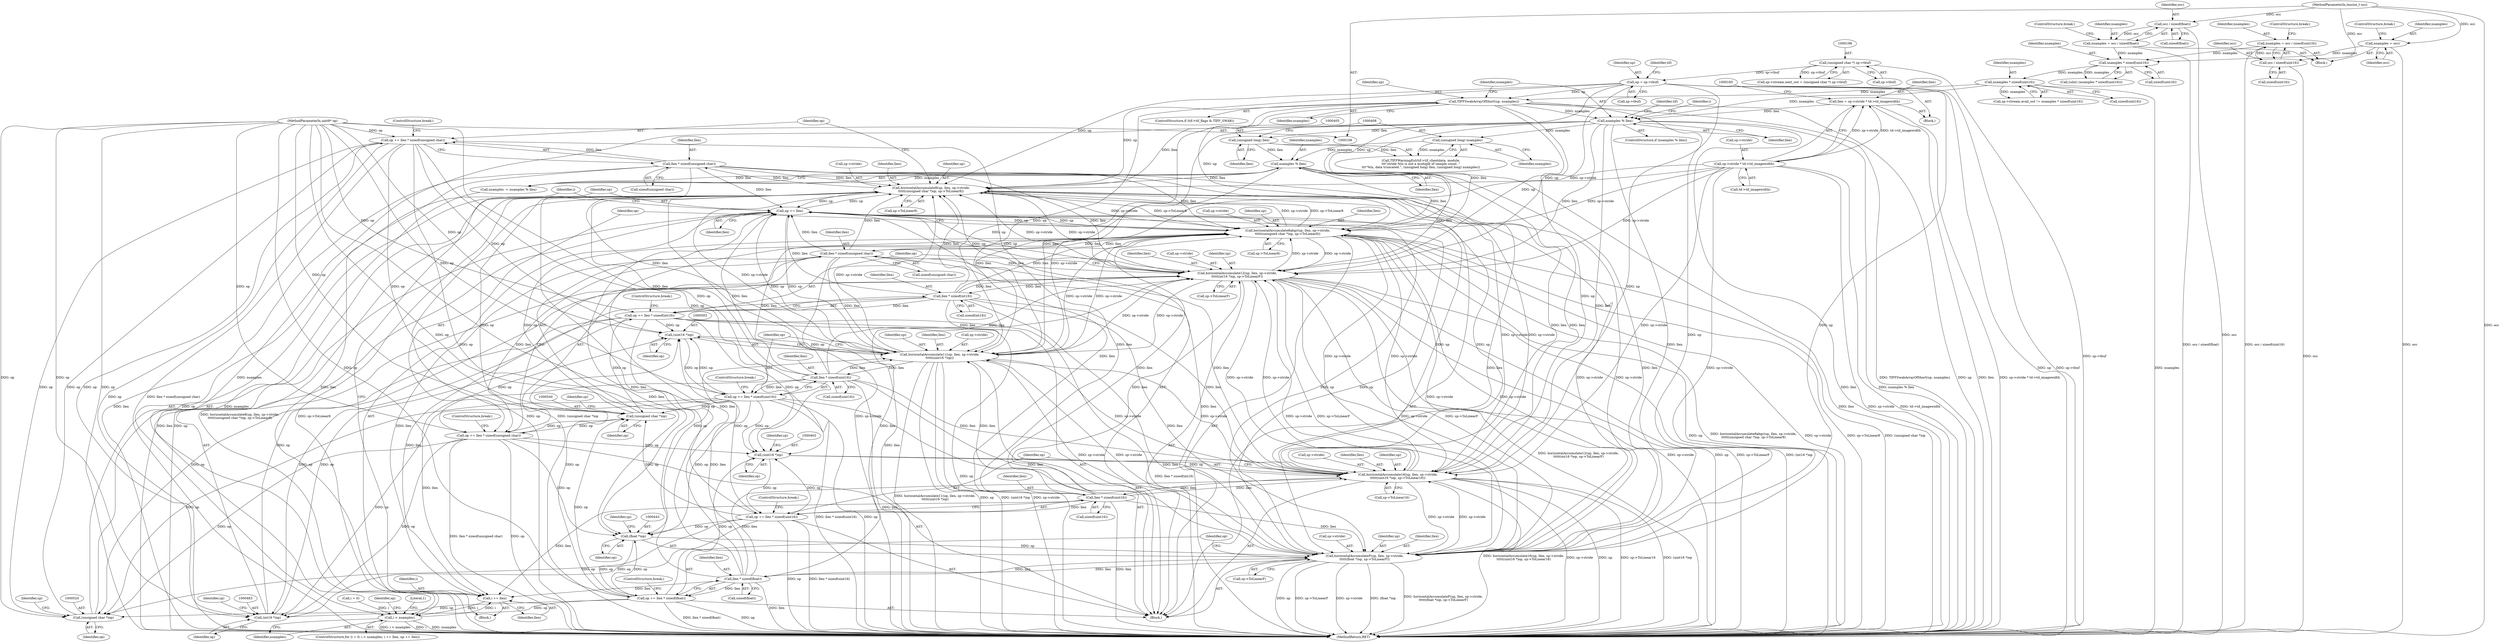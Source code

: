 digraph "0_libtiff_391e77fcd217e78b2c51342ac3ddb7100ecacdd2@API" {
"1000525" [label="(Call,op += llen * sizeof(unsigned char))"];
"1000527" [label="(Call,llen * sizeof(unsigned char))"];
"1000513" [label="(Call,horizontalAccumulate8(up, llen, sp->stride,\n\t\t\t\t\t(unsigned char *)op, sp->ToLinear8))"];
"1000426" [label="(Call,up += llen)"];
"1000547" [label="(Call,llen * sizeof(unsigned char))"];
"1000533" [label="(Call,horizontalAccumulate8abgr(up, llen, sp->stride,\n\t\t\t\t\t(unsigned char *)op, sp->ToLinear8))"];
"1000379" [label="(Call,up = sp->tbuf)"];
"1000197" [label="(Call,(unsigned char *) sp->tbuf)"];
"1000390" [label="(Call,TIFFSwabArrayOfShort(up, nsamples))"];
"1000230" [label="(Call,nsamples * sizeof(uint16))"];
"1000219" [label="(Call,nsamples * sizeof(uint16))"];
"1000150" [label="(Call,nsamples = occ / sizeof(uint16))"];
"1000152" [label="(Call,occ / sizeof(uint16))"];
"1000111" [label="(MethodParameterIn,tmsize_t occ)"];
"1000159" [label="(Call,nsamples = occ)"];
"1000140" [label="(Call,nsamples = occ / sizeof(float))"];
"1000142" [label="(Call,occ / sizeof(float))"];
"1000412" [label="(Call,nsamples % llen)"];
"1000407" [label="(Call,(unsigned long) nsamples)"];
"1000394" [label="(Call,nsamples % llen)"];
"1000175" [label="(Call,llen = sp->stride * td->td_imagewidth)"];
"1000177" [label="(Call,sp->stride * td->td_imagewidth)"];
"1000404" [label="(Call,(unsigned long) llen)"];
"1000490" [label="(Call,llen * sizeof(int16))"];
"1000476" [label="(Call,horizontalAccumulate12(up, llen, sp->stride,\n\t\t\t\t\t(int16 *)op, sp->ToLinearF))"];
"1000450" [label="(Call,llen * sizeof(float))"];
"1000436" [label="(Call,horizontalAccumulateF(up, llen, sp->stride,\n\t\t\t\t\t(float *)op, sp->ToLinearF))"];
"1000470" [label="(Call,llen * sizeof(uint16))"];
"1000456" [label="(Call,horizontalAccumulate16(up, llen, sp->stride,\n\t\t\t\t\t(uint16 *)op, sp->ToLinear16))"];
"1000507" [label="(Call,llen * sizeof(uint16))"];
"1000496" [label="(Call,horizontalAccumulate11(up, llen, sp->stride,\n\t\t\t\t\t(uint16 *)op))"];
"1000502" [label="(Call,(uint16 *)op)"];
"1000545" [label="(Call,op += llen * sizeof(unsigned char))"];
"1000539" [label="(Call,(unsigned char *)op)"];
"1000525" [label="(Call,op += llen * sizeof(unsigned char))"];
"1000519" [label="(Call,(unsigned char *)op)"];
"1000505" [label="(Call,op += llen * sizeof(uint16))"];
"1000110" [label="(MethodParameterIn,uint8* op)"];
"1000488" [label="(Call,op += llen * sizeof(int16))"];
"1000482" [label="(Call,(int16 *)op)"];
"1000448" [label="(Call,op += llen * sizeof(float))"];
"1000442" [label="(Call,(float *)op)"];
"1000468" [label="(Call,op += llen * sizeof(uint16))"];
"1000462" [label="(Call,(uint16 *)op)"];
"1000423" [label="(Call,i += llen)"];
"1000419" [label="(Call,i < nsamples)"];
"1000393" [label="(ControlStructure,if (nsamples % llen))"];
"1000161" [label="(Identifier,occ)"];
"1000528" [label="(Identifier,llen)"];
"1000478" [label="(Identifier,llen)"];
"1000546" [label="(Identifier,op)"];
"1000469" [label="(Identifier,op)"];
"1000504" [label="(Identifier,op)"];
"1000191" [label="(Call,sp->stream.next_out = (unsigned char *) sp->tbuf)"];
"1000217" [label="(Call,(uInt) (nsamples * sizeof(uint16)))"];
"1000398" [label="(Call,TIFFWarningExt(tif->tif_clientdata, module,\n\t\t\t\"stride %lu is not a multiple of sample count, \"\n\t\t\t\"%lu, data truncated.\", (unsigned long) llen, (unsigned long) nsamples))"];
"1000153" [label="(Identifier,occ)"];
"1000444" [label="(Identifier,op)"];
"1000436" [label="(Call,horizontalAccumulateF(up, llen, sp->stride,\n\t\t\t\t\t(float *)op, sp->ToLinearF))"];
"1000533" [label="(Call,horizontalAccumulate8abgr(up, llen, sp->stride,\n\t\t\t\t\t(unsigned char *)op, sp->ToLinear8))"];
"1000514" [label="(Identifier,up)"];
"1000409" [label="(Identifier,nsamples)"];
"1000519" [label="(Call,(unsigned char *)op)"];
"1000176" [label="(Identifier,llen)"];
"1000146" [label="(ControlStructure,break;)"];
"1000384" [label="(ControlStructure,if (tif->tif_flags & TIFF_SWAB))"];
"1000150" [label="(Call,nsamples = occ / sizeof(uint16))"];
"1000144" [label="(Call,sizeof(float))"];
"1000419" [label="(Call,i < nsamples)"];
"1000154" [label="(Call,sizeof(uint16))"];
"1000536" [label="(Call,sp->stride)"];
"1000181" [label="(Call,td->td_imagewidth)"];
"1000387" [label="(Identifier,tif)"];
"1000151" [label="(Identifier,nsamples)"];
"1000523" [label="(Identifier,sp)"];
"1000507" [label="(Call,llen * sizeof(uint16))"];
"1000428" [label="(Identifier,llen)"];
"1000420" [label="(Identifier,i)"];
"1000511" [label="(ControlStructure,break;)"];
"1000445" [label="(Call,sp->ToLinearF)"];
"1000527" [label="(Call,llen * sizeof(unsigned char))"];
"1000451" [label="(Identifier,llen)"];
"1000497" [label="(Identifier,up)"];
"1000479" [label="(Call,sp->stride)"];
"1000424" [label="(Identifier,i)"];
"1000542" [label="(Call,sp->ToLinear8)"];
"1000491" [label="(Identifier,llen)"];
"1000380" [label="(Identifier,up)"];
"1000406" [label="(Identifier,llen)"];
"1000551" [label="(ControlStructure,break;)"];
"1000521" [label="(Identifier,op)"];
"1000543" [label="(Identifier,sp)"];
"1000485" [label="(Call,sp->ToLinearF)"];
"1000381" [label="(Call,sp->tbuf)"];
"1000426" [label="(Call,up += llen)"];
"1000448" [label="(Call,op += llen * sizeof(float))"];
"1000159" [label="(Call,nsamples = occ)"];
"1000498" [label="(Identifier,llen)"];
"1000141" [label="(Identifier,nsamples)"];
"1000400" [label="(Identifier,tif)"];
"1000417" [label="(Identifier,i)"];
"1000414" [label="(Identifier,llen)"];
"1000219" [label="(Call,nsamples * sizeof(uint16))"];
"1000156" [label="(ControlStructure,break;)"];
"1000177" [label="(Call,sp->stride * td->td_imagewidth)"];
"1000427" [label="(Identifier,up)"];
"1000224" [label="(Call,sp->stream.avail_out != nsamples * sizeof(uint16))"];
"1000486" [label="(Identifier,sp)"];
"1000456" [label="(Call,horizontalAccumulate16(up, llen, sp->stride,\n\t\t\t\t\t(uint16 *)op, sp->ToLinear16))"];
"1000404" [label="(Call,(unsigned long) llen)"];
"1000422" [label="(Block,)"];
"1000407" [label="(Call,(unsigned long) nsamples)"];
"1000522" [label="(Call,sp->ToLinear8)"];
"1000395" [label="(Identifier,nsamples)"];
"1000421" [label="(Identifier,nsamples)"];
"1000565" [label="(Literal,1)"];
"1000477" [label="(Identifier,up)"];
"1000415" [label="(ControlStructure,for (i = 0; i < nsamples; i += llen, up += llen))"];
"1000423" [label="(Call,i += llen)"];
"1000199" [label="(Call,sp->tbuf)"];
"1000541" [label="(Identifier,op)"];
"1000396" [label="(Identifier,llen)"];
"1000459" [label="(Call,sp->stride)"];
"1000548" [label="(Identifier,llen)"];
"1000545" [label="(Call,op += llen * sizeof(unsigned char))"];
"1000531" [label="(ControlStructure,break;)"];
"1000416" [label="(Call,i = 0)"];
"1000476" [label="(Call,horizontalAccumulate12(up, llen, sp->stride,\n\t\t\t\t\t(int16 *)op, sp->ToLinearF))"];
"1000499" [label="(Call,sp->stride)"];
"1000425" [label="(Identifier,llen)"];
"1000230" [label="(Call,nsamples * sizeof(uint16))"];
"1000392" [label="(Identifier,nsamples)"];
"1000175" [label="(Call,llen = sp->stride * td->td_imagewidth)"];
"1000492" [label="(Call,sizeof(int16))"];
"1000439" [label="(Call,sp->stride)"];
"1000539" [label="(Call,(unsigned char *)op)"];
"1000442" [label="(Call,(float *)op)"];
"1000160" [label="(Identifier,nsamples)"];
"1000496" [label="(Call,horizontalAccumulate11(up, llen, sp->stride,\n\t\t\t\t\t(uint16 *)op))"];
"1000488" [label="(Call,op += llen * sizeof(int16))"];
"1000534" [label="(Identifier,up)"];
"1000468" [label="(Call,op += llen * sizeof(uint16))"];
"1000412" [label="(Call,nsamples % llen)"];
"1000490" [label="(Call,llen * sizeof(int16))"];
"1000513" [label="(Call,horizontalAccumulate8(up, llen, sp->stride,\n\t\t\t\t\t(unsigned char *)op, sp->ToLinear8))"];
"1000434" [label="(Block,)"];
"1000410" [label="(Call,nsamples -= nsamples % llen)"];
"1000221" [label="(Call,sizeof(uint16))"];
"1000454" [label="(ControlStructure,break;)"];
"1000110" [label="(MethodParameterIn,uint8* op)"];
"1000162" [label="(ControlStructure,break;)"];
"1000437" [label="(Identifier,up)"];
"1000113" [label="(Block,)"];
"1000231" [label="(Identifier,nsamples)"];
"1000142" [label="(Call,occ / sizeof(float))"];
"1000508" [label="(Identifier,llen)"];
"1000484" [label="(Identifier,op)"];
"1000482" [label="(Call,(int16 *)op)"];
"1000450" [label="(Call,llen * sizeof(float))"];
"1000143" [label="(Identifier,occ)"];
"1000458" [label="(Identifier,llen)"];
"1000391" [label="(Identifier,up)"];
"1000526" [label="(Identifier,op)"];
"1000566" [label="(MethodReturn,RET)"];
"1000471" [label="(Identifier,llen)"];
"1000547" [label="(Call,llen * sizeof(unsigned char))"];
"1000232" [label="(Call,sizeof(uint16))"];
"1000489" [label="(Identifier,op)"];
"1000438" [label="(Identifier,llen)"];
"1000197" [label="(Call,(unsigned char *) sp->tbuf)"];
"1000138" [label="(Block,)"];
"1000535" [label="(Identifier,llen)"];
"1000506" [label="(Identifier,op)"];
"1000494" [label="(ControlStructure,break;)"];
"1000413" [label="(Identifier,nsamples)"];
"1000394" [label="(Call,nsamples % llen)"];
"1000446" [label="(Identifier,sp)"];
"1000465" [label="(Call,sp->ToLinear16)"];
"1000516" [label="(Call,sp->stride)"];
"1000462" [label="(Call,(uint16 *)op)"];
"1000472" [label="(Call,sizeof(uint16))"];
"1000529" [label="(Call,sizeof(unsigned char))"];
"1000220" [label="(Identifier,nsamples)"];
"1000390" [label="(Call,TIFFSwabArrayOfShort(up, nsamples))"];
"1000549" [label="(Call,sizeof(unsigned char))"];
"1000152" [label="(Call,occ / sizeof(uint16))"];
"1000505" [label="(Call,op += llen * sizeof(uint16))"];
"1000457" [label="(Identifier,up)"];
"1000464" [label="(Identifier,op)"];
"1000470" [label="(Call,llen * sizeof(uint16))"];
"1000525" [label="(Call,op += llen * sizeof(unsigned char))"];
"1000466" [label="(Identifier,sp)"];
"1000502" [label="(Call,(uint16 *)op)"];
"1000178" [label="(Call,sp->stride)"];
"1000452" [label="(Call,sizeof(float))"];
"1000474" [label="(ControlStructure,break;)"];
"1000140" [label="(Call,nsamples = occ / sizeof(float))"];
"1000509" [label="(Call,sizeof(uint16))"];
"1000379" [label="(Call,up = sp->tbuf)"];
"1000432" [label="(Identifier,sp)"];
"1000515" [label="(Identifier,llen)"];
"1000111" [label="(MethodParameterIn,tmsize_t occ)"];
"1000449" [label="(Identifier,op)"];
"1000525" -> "1000434"  [label="AST: "];
"1000525" -> "1000527"  [label="CFG: "];
"1000526" -> "1000525"  [label="AST: "];
"1000527" -> "1000525"  [label="AST: "];
"1000531" -> "1000525"  [label="CFG: "];
"1000525" -> "1000566"  [label="DDG: op"];
"1000525" -> "1000566"  [label="DDG: llen * sizeof(unsigned char)"];
"1000525" -> "1000442"  [label="DDG: op"];
"1000525" -> "1000462"  [label="DDG: op"];
"1000525" -> "1000482"  [label="DDG: op"];
"1000525" -> "1000502"  [label="DDG: op"];
"1000525" -> "1000519"  [label="DDG: op"];
"1000527" -> "1000525"  [label="DDG: llen"];
"1000519" -> "1000525"  [label="DDG: op"];
"1000110" -> "1000525"  [label="DDG: op"];
"1000525" -> "1000539"  [label="DDG: op"];
"1000527" -> "1000529"  [label="CFG: "];
"1000528" -> "1000527"  [label="AST: "];
"1000529" -> "1000527"  [label="AST: "];
"1000527" -> "1000566"  [label="DDG: llen"];
"1000527" -> "1000423"  [label="DDG: llen"];
"1000527" -> "1000426"  [label="DDG: llen"];
"1000527" -> "1000436"  [label="DDG: llen"];
"1000527" -> "1000456"  [label="DDG: llen"];
"1000527" -> "1000476"  [label="DDG: llen"];
"1000527" -> "1000496"  [label="DDG: llen"];
"1000527" -> "1000513"  [label="DDG: llen"];
"1000513" -> "1000527"  [label="DDG: llen"];
"1000527" -> "1000533"  [label="DDG: llen"];
"1000513" -> "1000434"  [label="AST: "];
"1000513" -> "1000522"  [label="CFG: "];
"1000514" -> "1000513"  [label="AST: "];
"1000515" -> "1000513"  [label="AST: "];
"1000516" -> "1000513"  [label="AST: "];
"1000519" -> "1000513"  [label="AST: "];
"1000522" -> "1000513"  [label="AST: "];
"1000526" -> "1000513"  [label="CFG: "];
"1000513" -> "1000566"  [label="DDG: horizontalAccumulate8(up, llen, sp->stride,\n\t\t\t\t\t(unsigned char *)op, sp->ToLinear8)"];
"1000513" -> "1000566"  [label="DDG: sp->ToLinear8"];
"1000513" -> "1000566"  [label="DDG: up"];
"1000513" -> "1000566"  [label="DDG: (unsigned char *)op"];
"1000513" -> "1000566"  [label="DDG: sp->stride"];
"1000513" -> "1000426"  [label="DDG: up"];
"1000513" -> "1000436"  [label="DDG: sp->stride"];
"1000513" -> "1000456"  [label="DDG: sp->stride"];
"1000513" -> "1000476"  [label="DDG: sp->stride"];
"1000513" -> "1000496"  [label="DDG: sp->stride"];
"1000426" -> "1000513"  [label="DDG: up"];
"1000379" -> "1000513"  [label="DDG: up"];
"1000390" -> "1000513"  [label="DDG: up"];
"1000412" -> "1000513"  [label="DDG: llen"];
"1000394" -> "1000513"  [label="DDG: llen"];
"1000547" -> "1000513"  [label="DDG: llen"];
"1000490" -> "1000513"  [label="DDG: llen"];
"1000450" -> "1000513"  [label="DDG: llen"];
"1000470" -> "1000513"  [label="DDG: llen"];
"1000507" -> "1000513"  [label="DDG: llen"];
"1000177" -> "1000513"  [label="DDG: sp->stride"];
"1000456" -> "1000513"  [label="DDG: sp->stride"];
"1000533" -> "1000513"  [label="DDG: sp->stride"];
"1000533" -> "1000513"  [label="DDG: sp->ToLinear8"];
"1000496" -> "1000513"  [label="DDG: sp->stride"];
"1000436" -> "1000513"  [label="DDG: sp->stride"];
"1000476" -> "1000513"  [label="DDG: sp->stride"];
"1000519" -> "1000513"  [label="DDG: op"];
"1000513" -> "1000533"  [label="DDG: sp->stride"];
"1000513" -> "1000533"  [label="DDG: sp->ToLinear8"];
"1000426" -> "1000422"  [label="AST: "];
"1000426" -> "1000428"  [label="CFG: "];
"1000427" -> "1000426"  [label="AST: "];
"1000428" -> "1000426"  [label="AST: "];
"1000420" -> "1000426"  [label="CFG: "];
"1000426" -> "1000566"  [label="DDG: llen"];
"1000426" -> "1000566"  [label="DDG: up"];
"1000547" -> "1000426"  [label="DDG: llen"];
"1000490" -> "1000426"  [label="DDG: llen"];
"1000450" -> "1000426"  [label="DDG: llen"];
"1000470" -> "1000426"  [label="DDG: llen"];
"1000507" -> "1000426"  [label="DDG: llen"];
"1000436" -> "1000426"  [label="DDG: up"];
"1000456" -> "1000426"  [label="DDG: up"];
"1000496" -> "1000426"  [label="DDG: up"];
"1000476" -> "1000426"  [label="DDG: up"];
"1000533" -> "1000426"  [label="DDG: up"];
"1000426" -> "1000436"  [label="DDG: up"];
"1000426" -> "1000456"  [label="DDG: up"];
"1000426" -> "1000476"  [label="DDG: up"];
"1000426" -> "1000496"  [label="DDG: up"];
"1000426" -> "1000533"  [label="DDG: up"];
"1000547" -> "1000545"  [label="AST: "];
"1000547" -> "1000549"  [label="CFG: "];
"1000548" -> "1000547"  [label="AST: "];
"1000549" -> "1000547"  [label="AST: "];
"1000545" -> "1000547"  [label="CFG: "];
"1000547" -> "1000566"  [label="DDG: llen"];
"1000547" -> "1000423"  [label="DDG: llen"];
"1000547" -> "1000436"  [label="DDG: llen"];
"1000547" -> "1000456"  [label="DDG: llen"];
"1000547" -> "1000476"  [label="DDG: llen"];
"1000547" -> "1000496"  [label="DDG: llen"];
"1000547" -> "1000533"  [label="DDG: llen"];
"1000547" -> "1000545"  [label="DDG: llen"];
"1000533" -> "1000547"  [label="DDG: llen"];
"1000533" -> "1000434"  [label="AST: "];
"1000533" -> "1000542"  [label="CFG: "];
"1000534" -> "1000533"  [label="AST: "];
"1000535" -> "1000533"  [label="AST: "];
"1000536" -> "1000533"  [label="AST: "];
"1000539" -> "1000533"  [label="AST: "];
"1000542" -> "1000533"  [label="AST: "];
"1000546" -> "1000533"  [label="CFG: "];
"1000533" -> "1000566"  [label="DDG: up"];
"1000533" -> "1000566"  [label="DDG: horizontalAccumulate8abgr(up, llen, sp->stride,\n\t\t\t\t\t(unsigned char *)op, sp->ToLinear8)"];
"1000533" -> "1000566"  [label="DDG: sp->stride"];
"1000533" -> "1000566"  [label="DDG: sp->ToLinear8"];
"1000533" -> "1000566"  [label="DDG: (unsigned char *)op"];
"1000533" -> "1000436"  [label="DDG: sp->stride"];
"1000533" -> "1000456"  [label="DDG: sp->stride"];
"1000533" -> "1000476"  [label="DDG: sp->stride"];
"1000533" -> "1000496"  [label="DDG: sp->stride"];
"1000379" -> "1000533"  [label="DDG: up"];
"1000390" -> "1000533"  [label="DDG: up"];
"1000412" -> "1000533"  [label="DDG: llen"];
"1000394" -> "1000533"  [label="DDG: llen"];
"1000490" -> "1000533"  [label="DDG: llen"];
"1000450" -> "1000533"  [label="DDG: llen"];
"1000470" -> "1000533"  [label="DDG: llen"];
"1000507" -> "1000533"  [label="DDG: llen"];
"1000177" -> "1000533"  [label="DDG: sp->stride"];
"1000456" -> "1000533"  [label="DDG: sp->stride"];
"1000496" -> "1000533"  [label="DDG: sp->stride"];
"1000436" -> "1000533"  [label="DDG: sp->stride"];
"1000476" -> "1000533"  [label="DDG: sp->stride"];
"1000539" -> "1000533"  [label="DDG: op"];
"1000379" -> "1000113"  [label="AST: "];
"1000379" -> "1000381"  [label="CFG: "];
"1000380" -> "1000379"  [label="AST: "];
"1000381" -> "1000379"  [label="AST: "];
"1000387" -> "1000379"  [label="CFG: "];
"1000379" -> "1000566"  [label="DDG: up"];
"1000379" -> "1000566"  [label="DDG: sp->tbuf"];
"1000197" -> "1000379"  [label="DDG: sp->tbuf"];
"1000379" -> "1000390"  [label="DDG: up"];
"1000379" -> "1000436"  [label="DDG: up"];
"1000379" -> "1000456"  [label="DDG: up"];
"1000379" -> "1000476"  [label="DDG: up"];
"1000379" -> "1000496"  [label="DDG: up"];
"1000197" -> "1000191"  [label="AST: "];
"1000197" -> "1000199"  [label="CFG: "];
"1000198" -> "1000197"  [label="AST: "];
"1000199" -> "1000197"  [label="AST: "];
"1000191" -> "1000197"  [label="CFG: "];
"1000197" -> "1000566"  [label="DDG: sp->tbuf"];
"1000197" -> "1000191"  [label="DDG: sp->tbuf"];
"1000390" -> "1000384"  [label="AST: "];
"1000390" -> "1000392"  [label="CFG: "];
"1000391" -> "1000390"  [label="AST: "];
"1000392" -> "1000390"  [label="AST: "];
"1000395" -> "1000390"  [label="CFG: "];
"1000390" -> "1000566"  [label="DDG: TIFFSwabArrayOfShort(up, nsamples)"];
"1000390" -> "1000566"  [label="DDG: up"];
"1000230" -> "1000390"  [label="DDG: nsamples"];
"1000390" -> "1000394"  [label="DDG: nsamples"];
"1000390" -> "1000436"  [label="DDG: up"];
"1000390" -> "1000456"  [label="DDG: up"];
"1000390" -> "1000476"  [label="DDG: up"];
"1000390" -> "1000496"  [label="DDG: up"];
"1000230" -> "1000224"  [label="AST: "];
"1000230" -> "1000232"  [label="CFG: "];
"1000231" -> "1000230"  [label="AST: "];
"1000232" -> "1000230"  [label="AST: "];
"1000224" -> "1000230"  [label="CFG: "];
"1000230" -> "1000566"  [label="DDG: nsamples"];
"1000230" -> "1000224"  [label="DDG: nsamples"];
"1000219" -> "1000230"  [label="DDG: nsamples"];
"1000230" -> "1000394"  [label="DDG: nsamples"];
"1000219" -> "1000217"  [label="AST: "];
"1000219" -> "1000221"  [label="CFG: "];
"1000220" -> "1000219"  [label="AST: "];
"1000221" -> "1000219"  [label="AST: "];
"1000217" -> "1000219"  [label="CFG: "];
"1000219" -> "1000217"  [label="DDG: nsamples"];
"1000150" -> "1000219"  [label="DDG: nsamples"];
"1000159" -> "1000219"  [label="DDG: nsamples"];
"1000140" -> "1000219"  [label="DDG: nsamples"];
"1000150" -> "1000138"  [label="AST: "];
"1000150" -> "1000152"  [label="CFG: "];
"1000151" -> "1000150"  [label="AST: "];
"1000152" -> "1000150"  [label="AST: "];
"1000156" -> "1000150"  [label="CFG: "];
"1000150" -> "1000566"  [label="DDG: occ / sizeof(uint16)"];
"1000152" -> "1000150"  [label="DDG: occ"];
"1000152" -> "1000154"  [label="CFG: "];
"1000153" -> "1000152"  [label="AST: "];
"1000154" -> "1000152"  [label="AST: "];
"1000152" -> "1000566"  [label="DDG: occ"];
"1000111" -> "1000152"  [label="DDG: occ"];
"1000111" -> "1000108"  [label="AST: "];
"1000111" -> "1000566"  [label="DDG: occ"];
"1000111" -> "1000142"  [label="DDG: occ"];
"1000111" -> "1000159"  [label="DDG: occ"];
"1000159" -> "1000138"  [label="AST: "];
"1000159" -> "1000161"  [label="CFG: "];
"1000160" -> "1000159"  [label="AST: "];
"1000161" -> "1000159"  [label="AST: "];
"1000162" -> "1000159"  [label="CFG: "];
"1000159" -> "1000566"  [label="DDG: occ"];
"1000140" -> "1000138"  [label="AST: "];
"1000140" -> "1000142"  [label="CFG: "];
"1000141" -> "1000140"  [label="AST: "];
"1000142" -> "1000140"  [label="AST: "];
"1000146" -> "1000140"  [label="CFG: "];
"1000140" -> "1000566"  [label="DDG: occ / sizeof(float)"];
"1000142" -> "1000140"  [label="DDG: occ"];
"1000142" -> "1000144"  [label="CFG: "];
"1000143" -> "1000142"  [label="AST: "];
"1000144" -> "1000142"  [label="AST: "];
"1000142" -> "1000566"  [label="DDG: occ"];
"1000412" -> "1000410"  [label="AST: "];
"1000412" -> "1000414"  [label="CFG: "];
"1000413" -> "1000412"  [label="AST: "];
"1000414" -> "1000412"  [label="AST: "];
"1000410" -> "1000412"  [label="CFG: "];
"1000412" -> "1000566"  [label="DDG: llen"];
"1000412" -> "1000410"  [label="DDG: nsamples"];
"1000412" -> "1000410"  [label="DDG: llen"];
"1000407" -> "1000412"  [label="DDG: nsamples"];
"1000404" -> "1000412"  [label="DDG: llen"];
"1000412" -> "1000436"  [label="DDG: llen"];
"1000412" -> "1000456"  [label="DDG: llen"];
"1000412" -> "1000476"  [label="DDG: llen"];
"1000412" -> "1000496"  [label="DDG: llen"];
"1000407" -> "1000398"  [label="AST: "];
"1000407" -> "1000409"  [label="CFG: "];
"1000408" -> "1000407"  [label="AST: "];
"1000409" -> "1000407"  [label="AST: "];
"1000398" -> "1000407"  [label="CFG: "];
"1000407" -> "1000398"  [label="DDG: nsamples"];
"1000394" -> "1000407"  [label="DDG: nsamples"];
"1000394" -> "1000393"  [label="AST: "];
"1000394" -> "1000396"  [label="CFG: "];
"1000395" -> "1000394"  [label="AST: "];
"1000396" -> "1000394"  [label="AST: "];
"1000400" -> "1000394"  [label="CFG: "];
"1000417" -> "1000394"  [label="CFG: "];
"1000394" -> "1000566"  [label="DDG: llen"];
"1000394" -> "1000566"  [label="DDG: nsamples % llen"];
"1000175" -> "1000394"  [label="DDG: llen"];
"1000394" -> "1000404"  [label="DDG: llen"];
"1000394" -> "1000419"  [label="DDG: nsamples"];
"1000394" -> "1000436"  [label="DDG: llen"];
"1000394" -> "1000456"  [label="DDG: llen"];
"1000394" -> "1000476"  [label="DDG: llen"];
"1000394" -> "1000496"  [label="DDG: llen"];
"1000175" -> "1000113"  [label="AST: "];
"1000175" -> "1000177"  [label="CFG: "];
"1000176" -> "1000175"  [label="AST: "];
"1000177" -> "1000175"  [label="AST: "];
"1000185" -> "1000175"  [label="CFG: "];
"1000175" -> "1000566"  [label="DDG: llen"];
"1000175" -> "1000566"  [label="DDG: sp->stride * td->td_imagewidth"];
"1000177" -> "1000175"  [label="DDG: sp->stride"];
"1000177" -> "1000175"  [label="DDG: td->td_imagewidth"];
"1000177" -> "1000181"  [label="CFG: "];
"1000178" -> "1000177"  [label="AST: "];
"1000181" -> "1000177"  [label="AST: "];
"1000177" -> "1000566"  [label="DDG: sp->stride"];
"1000177" -> "1000566"  [label="DDG: td->td_imagewidth"];
"1000177" -> "1000436"  [label="DDG: sp->stride"];
"1000177" -> "1000456"  [label="DDG: sp->stride"];
"1000177" -> "1000476"  [label="DDG: sp->stride"];
"1000177" -> "1000496"  [label="DDG: sp->stride"];
"1000404" -> "1000398"  [label="AST: "];
"1000404" -> "1000406"  [label="CFG: "];
"1000405" -> "1000404"  [label="AST: "];
"1000406" -> "1000404"  [label="AST: "];
"1000408" -> "1000404"  [label="CFG: "];
"1000404" -> "1000398"  [label="DDG: llen"];
"1000490" -> "1000488"  [label="AST: "];
"1000490" -> "1000492"  [label="CFG: "];
"1000491" -> "1000490"  [label="AST: "];
"1000492" -> "1000490"  [label="AST: "];
"1000488" -> "1000490"  [label="CFG: "];
"1000490" -> "1000566"  [label="DDG: llen"];
"1000490" -> "1000423"  [label="DDG: llen"];
"1000490" -> "1000436"  [label="DDG: llen"];
"1000490" -> "1000456"  [label="DDG: llen"];
"1000490" -> "1000476"  [label="DDG: llen"];
"1000490" -> "1000488"  [label="DDG: llen"];
"1000476" -> "1000490"  [label="DDG: llen"];
"1000490" -> "1000496"  [label="DDG: llen"];
"1000476" -> "1000434"  [label="AST: "];
"1000476" -> "1000485"  [label="CFG: "];
"1000477" -> "1000476"  [label="AST: "];
"1000478" -> "1000476"  [label="AST: "];
"1000479" -> "1000476"  [label="AST: "];
"1000482" -> "1000476"  [label="AST: "];
"1000485" -> "1000476"  [label="AST: "];
"1000489" -> "1000476"  [label="CFG: "];
"1000476" -> "1000566"  [label="DDG: horizontalAccumulate12(up, llen, sp->stride,\n\t\t\t\t\t(int16 *)op, sp->ToLinearF)"];
"1000476" -> "1000566"  [label="DDG: sp->stride"];
"1000476" -> "1000566"  [label="DDG: up"];
"1000476" -> "1000566"  [label="DDG: sp->ToLinearF"];
"1000476" -> "1000566"  [label="DDG: (int16 *)op"];
"1000476" -> "1000436"  [label="DDG: sp->stride"];
"1000476" -> "1000436"  [label="DDG: sp->ToLinearF"];
"1000476" -> "1000456"  [label="DDG: sp->stride"];
"1000450" -> "1000476"  [label="DDG: llen"];
"1000470" -> "1000476"  [label="DDG: llen"];
"1000507" -> "1000476"  [label="DDG: llen"];
"1000456" -> "1000476"  [label="DDG: sp->stride"];
"1000496" -> "1000476"  [label="DDG: sp->stride"];
"1000436" -> "1000476"  [label="DDG: sp->stride"];
"1000436" -> "1000476"  [label="DDG: sp->ToLinearF"];
"1000482" -> "1000476"  [label="DDG: op"];
"1000476" -> "1000496"  [label="DDG: sp->stride"];
"1000450" -> "1000448"  [label="AST: "];
"1000450" -> "1000452"  [label="CFG: "];
"1000451" -> "1000450"  [label="AST: "];
"1000452" -> "1000450"  [label="AST: "];
"1000448" -> "1000450"  [label="CFG: "];
"1000450" -> "1000566"  [label="DDG: llen"];
"1000450" -> "1000423"  [label="DDG: llen"];
"1000450" -> "1000436"  [label="DDG: llen"];
"1000450" -> "1000448"  [label="DDG: llen"];
"1000436" -> "1000450"  [label="DDG: llen"];
"1000450" -> "1000456"  [label="DDG: llen"];
"1000450" -> "1000496"  [label="DDG: llen"];
"1000436" -> "1000434"  [label="AST: "];
"1000436" -> "1000445"  [label="CFG: "];
"1000437" -> "1000436"  [label="AST: "];
"1000438" -> "1000436"  [label="AST: "];
"1000439" -> "1000436"  [label="AST: "];
"1000442" -> "1000436"  [label="AST: "];
"1000445" -> "1000436"  [label="AST: "];
"1000449" -> "1000436"  [label="CFG: "];
"1000436" -> "1000566"  [label="DDG: (float *)op"];
"1000436" -> "1000566"  [label="DDG: horizontalAccumulateF(up, llen, sp->stride,\n\t\t\t\t\t(float *)op, sp->ToLinearF)"];
"1000436" -> "1000566"  [label="DDG: up"];
"1000436" -> "1000566"  [label="DDG: sp->ToLinearF"];
"1000436" -> "1000566"  [label="DDG: sp->stride"];
"1000470" -> "1000436"  [label="DDG: llen"];
"1000507" -> "1000436"  [label="DDG: llen"];
"1000456" -> "1000436"  [label="DDG: sp->stride"];
"1000496" -> "1000436"  [label="DDG: sp->stride"];
"1000442" -> "1000436"  [label="DDG: op"];
"1000436" -> "1000456"  [label="DDG: sp->stride"];
"1000436" -> "1000496"  [label="DDG: sp->stride"];
"1000470" -> "1000468"  [label="AST: "];
"1000470" -> "1000472"  [label="CFG: "];
"1000471" -> "1000470"  [label="AST: "];
"1000472" -> "1000470"  [label="AST: "];
"1000468" -> "1000470"  [label="CFG: "];
"1000470" -> "1000566"  [label="DDG: llen"];
"1000470" -> "1000423"  [label="DDG: llen"];
"1000470" -> "1000456"  [label="DDG: llen"];
"1000470" -> "1000468"  [label="DDG: llen"];
"1000456" -> "1000470"  [label="DDG: llen"];
"1000470" -> "1000496"  [label="DDG: llen"];
"1000456" -> "1000434"  [label="AST: "];
"1000456" -> "1000465"  [label="CFG: "];
"1000457" -> "1000456"  [label="AST: "];
"1000458" -> "1000456"  [label="AST: "];
"1000459" -> "1000456"  [label="AST: "];
"1000462" -> "1000456"  [label="AST: "];
"1000465" -> "1000456"  [label="AST: "];
"1000469" -> "1000456"  [label="CFG: "];
"1000456" -> "1000566"  [label="DDG: sp->stride"];
"1000456" -> "1000566"  [label="DDG: up"];
"1000456" -> "1000566"  [label="DDG: sp->ToLinear16"];
"1000456" -> "1000566"  [label="DDG: (uint16 *)op"];
"1000456" -> "1000566"  [label="DDG: horizontalAccumulate16(up, llen, sp->stride,\n\t\t\t\t\t(uint16 *)op, sp->ToLinear16)"];
"1000507" -> "1000456"  [label="DDG: llen"];
"1000496" -> "1000456"  [label="DDG: sp->stride"];
"1000462" -> "1000456"  [label="DDG: op"];
"1000456" -> "1000496"  [label="DDG: sp->stride"];
"1000507" -> "1000505"  [label="AST: "];
"1000507" -> "1000509"  [label="CFG: "];
"1000508" -> "1000507"  [label="AST: "];
"1000509" -> "1000507"  [label="AST: "];
"1000505" -> "1000507"  [label="CFG: "];
"1000507" -> "1000566"  [label="DDG: llen"];
"1000507" -> "1000423"  [label="DDG: llen"];
"1000507" -> "1000496"  [label="DDG: llen"];
"1000507" -> "1000505"  [label="DDG: llen"];
"1000496" -> "1000507"  [label="DDG: llen"];
"1000496" -> "1000434"  [label="AST: "];
"1000496" -> "1000502"  [label="CFG: "];
"1000497" -> "1000496"  [label="AST: "];
"1000498" -> "1000496"  [label="AST: "];
"1000499" -> "1000496"  [label="AST: "];
"1000502" -> "1000496"  [label="AST: "];
"1000506" -> "1000496"  [label="CFG: "];
"1000496" -> "1000566"  [label="DDG: horizontalAccumulate11(up, llen, sp->stride,\n\t\t\t\t\t(uint16 *)op)"];
"1000496" -> "1000566"  [label="DDG: up"];
"1000496" -> "1000566"  [label="DDG: (uint16 *)op"];
"1000496" -> "1000566"  [label="DDG: sp->stride"];
"1000502" -> "1000496"  [label="DDG: op"];
"1000502" -> "1000504"  [label="CFG: "];
"1000503" -> "1000502"  [label="AST: "];
"1000504" -> "1000502"  [label="AST: "];
"1000545" -> "1000502"  [label="DDG: op"];
"1000505" -> "1000502"  [label="DDG: op"];
"1000488" -> "1000502"  [label="DDG: op"];
"1000448" -> "1000502"  [label="DDG: op"];
"1000468" -> "1000502"  [label="DDG: op"];
"1000110" -> "1000502"  [label="DDG: op"];
"1000502" -> "1000505"  [label="DDG: op"];
"1000545" -> "1000434"  [label="AST: "];
"1000546" -> "1000545"  [label="AST: "];
"1000551" -> "1000545"  [label="CFG: "];
"1000545" -> "1000566"  [label="DDG: op"];
"1000545" -> "1000566"  [label="DDG: llen * sizeof(unsigned char)"];
"1000545" -> "1000442"  [label="DDG: op"];
"1000545" -> "1000462"  [label="DDG: op"];
"1000545" -> "1000482"  [label="DDG: op"];
"1000545" -> "1000519"  [label="DDG: op"];
"1000545" -> "1000539"  [label="DDG: op"];
"1000539" -> "1000545"  [label="DDG: op"];
"1000110" -> "1000545"  [label="DDG: op"];
"1000539" -> "1000541"  [label="CFG: "];
"1000540" -> "1000539"  [label="AST: "];
"1000541" -> "1000539"  [label="AST: "];
"1000543" -> "1000539"  [label="CFG: "];
"1000505" -> "1000539"  [label="DDG: op"];
"1000488" -> "1000539"  [label="DDG: op"];
"1000448" -> "1000539"  [label="DDG: op"];
"1000468" -> "1000539"  [label="DDG: op"];
"1000110" -> "1000539"  [label="DDG: op"];
"1000519" -> "1000521"  [label="CFG: "];
"1000520" -> "1000519"  [label="AST: "];
"1000521" -> "1000519"  [label="AST: "];
"1000523" -> "1000519"  [label="CFG: "];
"1000505" -> "1000519"  [label="DDG: op"];
"1000488" -> "1000519"  [label="DDG: op"];
"1000448" -> "1000519"  [label="DDG: op"];
"1000468" -> "1000519"  [label="DDG: op"];
"1000110" -> "1000519"  [label="DDG: op"];
"1000505" -> "1000434"  [label="AST: "];
"1000506" -> "1000505"  [label="AST: "];
"1000511" -> "1000505"  [label="CFG: "];
"1000505" -> "1000566"  [label="DDG: op"];
"1000505" -> "1000566"  [label="DDG: llen * sizeof(uint16)"];
"1000505" -> "1000442"  [label="DDG: op"];
"1000505" -> "1000462"  [label="DDG: op"];
"1000505" -> "1000482"  [label="DDG: op"];
"1000110" -> "1000505"  [label="DDG: op"];
"1000110" -> "1000108"  [label="AST: "];
"1000110" -> "1000566"  [label="DDG: op"];
"1000110" -> "1000442"  [label="DDG: op"];
"1000110" -> "1000448"  [label="DDG: op"];
"1000110" -> "1000462"  [label="DDG: op"];
"1000110" -> "1000468"  [label="DDG: op"];
"1000110" -> "1000482"  [label="DDG: op"];
"1000110" -> "1000488"  [label="DDG: op"];
"1000488" -> "1000434"  [label="AST: "];
"1000489" -> "1000488"  [label="AST: "];
"1000494" -> "1000488"  [label="CFG: "];
"1000488" -> "1000566"  [label="DDG: op"];
"1000488" -> "1000566"  [label="DDG: llen * sizeof(int16)"];
"1000488" -> "1000442"  [label="DDG: op"];
"1000488" -> "1000462"  [label="DDG: op"];
"1000488" -> "1000482"  [label="DDG: op"];
"1000482" -> "1000488"  [label="DDG: op"];
"1000482" -> "1000484"  [label="CFG: "];
"1000483" -> "1000482"  [label="AST: "];
"1000484" -> "1000482"  [label="AST: "];
"1000486" -> "1000482"  [label="CFG: "];
"1000448" -> "1000482"  [label="DDG: op"];
"1000468" -> "1000482"  [label="DDG: op"];
"1000448" -> "1000434"  [label="AST: "];
"1000449" -> "1000448"  [label="AST: "];
"1000454" -> "1000448"  [label="CFG: "];
"1000448" -> "1000566"  [label="DDG: llen * sizeof(float)"];
"1000448" -> "1000566"  [label="DDG: op"];
"1000448" -> "1000442"  [label="DDG: op"];
"1000442" -> "1000448"  [label="DDG: op"];
"1000448" -> "1000462"  [label="DDG: op"];
"1000442" -> "1000444"  [label="CFG: "];
"1000443" -> "1000442"  [label="AST: "];
"1000444" -> "1000442"  [label="AST: "];
"1000446" -> "1000442"  [label="CFG: "];
"1000468" -> "1000442"  [label="DDG: op"];
"1000468" -> "1000434"  [label="AST: "];
"1000469" -> "1000468"  [label="AST: "];
"1000474" -> "1000468"  [label="CFG: "];
"1000468" -> "1000566"  [label="DDG: op"];
"1000468" -> "1000566"  [label="DDG: llen * sizeof(uint16)"];
"1000468" -> "1000462"  [label="DDG: op"];
"1000462" -> "1000468"  [label="DDG: op"];
"1000462" -> "1000464"  [label="CFG: "];
"1000463" -> "1000462"  [label="AST: "];
"1000464" -> "1000462"  [label="AST: "];
"1000466" -> "1000462"  [label="CFG: "];
"1000423" -> "1000422"  [label="AST: "];
"1000423" -> "1000425"  [label="CFG: "];
"1000424" -> "1000423"  [label="AST: "];
"1000425" -> "1000423"  [label="AST: "];
"1000427" -> "1000423"  [label="CFG: "];
"1000423" -> "1000419"  [label="DDG: i"];
"1000419" -> "1000423"  [label="DDG: i"];
"1000419" -> "1000415"  [label="AST: "];
"1000419" -> "1000421"  [label="CFG: "];
"1000420" -> "1000419"  [label="AST: "];
"1000421" -> "1000419"  [label="AST: "];
"1000432" -> "1000419"  [label="CFG: "];
"1000565" -> "1000419"  [label="CFG: "];
"1000419" -> "1000566"  [label="DDG: i"];
"1000419" -> "1000566"  [label="DDG: nsamples"];
"1000419" -> "1000566"  [label="DDG: i < nsamples"];
"1000416" -> "1000419"  [label="DDG: i"];
"1000410" -> "1000419"  [label="DDG: nsamples"];
}
